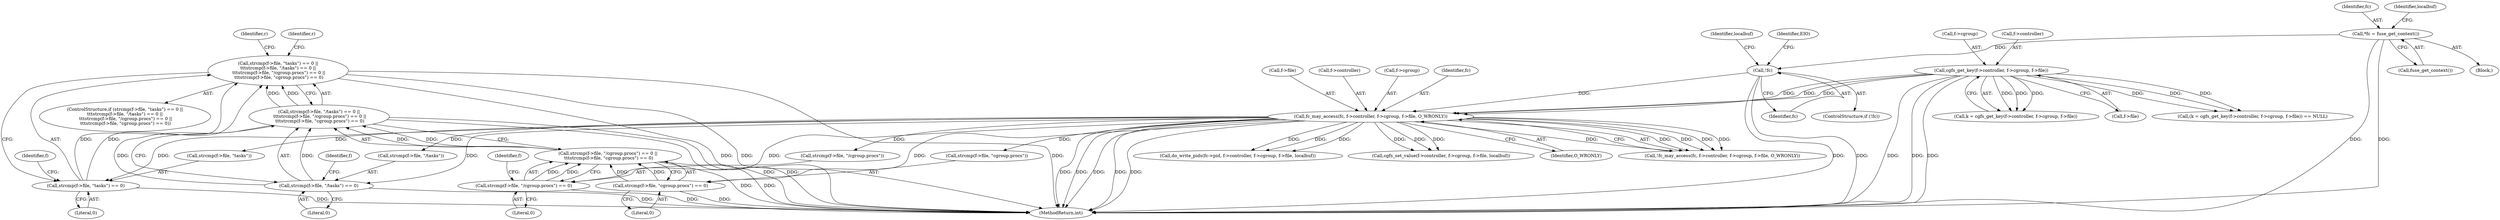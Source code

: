 digraph "0_lxcfs_8ee2a503e102b1a43ec4d83113dc275ab20a869a@API" {
"1000208" [label="(Call,strcmp(f->file, \"tasks\") == 0 ||\n\t\t\tstrcmp(f->file, \"/tasks\") == 0 ||\n \t\t\tstrcmp(f->file, \"/cgroup.procs\") == 0 ||\n \t\t\tstrcmp(f->file, \"cgroup.procs\") == 0)"];
"1000209" [label="(Call,strcmp(f->file, \"tasks\") == 0)"];
"1000189" [label="(Call,fc_may_access(fc, f->controller, f->cgroup, f->file, O_WRONLY))"];
"1000146" [label="(Call,!fc)"];
"1000108" [label="(Call,*fc = fuse_get_context())"];
"1000170" [label="(Call,cgfs_get_key(f->controller, f->cgroup, f->file))"];
"1000216" [label="(Call,strcmp(f->file, \"/tasks\") == 0 ||\n \t\t\tstrcmp(f->file, \"/cgroup.procs\") == 0 ||\n \t\t\tstrcmp(f->file, \"cgroup.procs\") == 0)"];
"1000217" [label="(Call,strcmp(f->file, \"/tasks\") == 0)"];
"1000224" [label="(Call,strcmp(f->file, \"/cgroup.procs\") == 0 ||\n \t\t\tstrcmp(f->file, \"cgroup.procs\") == 0)"];
"1000225" [label="(Call,strcmp(f->file, \"/cgroup.procs\") == 0)"];
"1000232" [label="(Call,strcmp(f->file, \"cgroup.procs\") == 0)"];
"1000109" [label="(Identifier,fc)"];
"1000150" [label="(Identifier,EIO)"];
"1000226" [label="(Call,strcmp(f->file, \"/cgroup.procs\"))"];
"1000208" [label="(Call,strcmp(f->file, \"tasks\") == 0 ||\n\t\t\tstrcmp(f->file, \"/tasks\") == 0 ||\n \t\t\tstrcmp(f->file, \"/cgroup.procs\") == 0 ||\n \t\t\tstrcmp(f->file, \"cgroup.procs\") == 0)"];
"1000217" [label="(Call,strcmp(f->file, \"/tasks\") == 0)"];
"1000216" [label="(Call,strcmp(f->file, \"/tasks\") == 0 ||\n \t\t\tstrcmp(f->file, \"/cgroup.procs\") == 0 ||\n \t\t\tstrcmp(f->file, \"cgroup.procs\") == 0)"];
"1000191" [label="(Call,f->controller)"];
"1000210" [label="(Call,strcmp(f->file, \"tasks\"))"];
"1000231" [label="(Literal,0)"];
"1000233" [label="(Call,strcmp(f->file, \"cgroup.procs\"))"];
"1000177" [label="(Call,f->file)"];
"1000235" [label="(Identifier,f)"];
"1000194" [label="(Call,f->cgroup)"];
"1000110" [label="(Call,fuse_get_context())"];
"1000190" [label="(Identifier,fc)"];
"1000241" [label="(Call,do_write_pids(fc->pid, f->controller, f->cgroup, f->file, localbuf))"];
"1000228" [label="(Identifier,f)"];
"1000258" [label="(Call,cgfs_set_value(f->controller, f->cgroup, f->file, localbuf))"];
"1000174" [label="(Call,f->cgroup)"];
"1000215" [label="(Literal,0)"];
"1000281" [label="(MethodReturn,int)"];
"1000171" [label="(Call,f->controller)"];
"1000257" [label="(Identifier,r)"];
"1000200" [label="(Identifier,O_WRONLY)"];
"1000225" [label="(Call,strcmp(f->file, \"/cgroup.procs\") == 0)"];
"1000197" [label="(Call,f->file)"];
"1000209" [label="(Call,strcmp(f->file, \"tasks\") == 0)"];
"1000220" [label="(Identifier,f)"];
"1000189" [label="(Call,fc_may_access(fc, f->controller, f->cgroup, f->file, O_WRONLY))"];
"1000207" [label="(ControlStructure,if (strcmp(f->file, \"tasks\") == 0 ||\n\t\t\tstrcmp(f->file, \"/tasks\") == 0 ||\n \t\t\tstrcmp(f->file, \"/cgroup.procs\") == 0 ||\n \t\t\tstrcmp(f->file, \"cgroup.procs\") == 0))"];
"1000167" [label="(Call,(k = cgfs_get_key(f->controller, f->cgroup, f->file)) == NULL)"];
"1000147" [label="(Identifier,fc)"];
"1000223" [label="(Literal,0)"];
"1000145" [label="(ControlStructure,if (!fc))"];
"1000152" [label="(Identifier,localbuf)"];
"1000238" [label="(Literal,0)"];
"1000170" [label="(Call,cgfs_get_key(f->controller, f->cgroup, f->file))"];
"1000113" [label="(Identifier,localbuf)"];
"1000108" [label="(Call,*fc = fuse_get_context())"];
"1000232" [label="(Call,strcmp(f->file, \"cgroup.procs\") == 0)"];
"1000106" [label="(Block,)"];
"1000240" [label="(Identifier,r)"];
"1000168" [label="(Call,k = cgfs_get_key(f->controller, f->cgroup, f->file))"];
"1000188" [label="(Call,!fc_may_access(fc, f->controller, f->cgroup, f->file, O_WRONLY))"];
"1000146" [label="(Call,!fc)"];
"1000224" [label="(Call,strcmp(f->file, \"/cgroup.procs\") == 0 ||\n \t\t\tstrcmp(f->file, \"cgroup.procs\") == 0)"];
"1000218" [label="(Call,strcmp(f->file, \"/tasks\"))"];
"1000208" -> "1000207"  [label="AST: "];
"1000208" -> "1000209"  [label="CFG: "];
"1000208" -> "1000216"  [label="CFG: "];
"1000209" -> "1000208"  [label="AST: "];
"1000216" -> "1000208"  [label="AST: "];
"1000240" -> "1000208"  [label="CFG: "];
"1000257" -> "1000208"  [label="CFG: "];
"1000208" -> "1000281"  [label="DDG: "];
"1000208" -> "1000281"  [label="DDG: "];
"1000208" -> "1000281"  [label="DDG: "];
"1000209" -> "1000208"  [label="DDG: "];
"1000209" -> "1000208"  [label="DDG: "];
"1000216" -> "1000208"  [label="DDG: "];
"1000216" -> "1000208"  [label="DDG: "];
"1000209" -> "1000215"  [label="CFG: "];
"1000210" -> "1000209"  [label="AST: "];
"1000215" -> "1000209"  [label="AST: "];
"1000220" -> "1000209"  [label="CFG: "];
"1000209" -> "1000281"  [label="DDG: "];
"1000189" -> "1000209"  [label="DDG: "];
"1000189" -> "1000188"  [label="AST: "];
"1000189" -> "1000200"  [label="CFG: "];
"1000190" -> "1000189"  [label="AST: "];
"1000191" -> "1000189"  [label="AST: "];
"1000194" -> "1000189"  [label="AST: "];
"1000197" -> "1000189"  [label="AST: "];
"1000200" -> "1000189"  [label="AST: "];
"1000188" -> "1000189"  [label="CFG: "];
"1000189" -> "1000281"  [label="DDG: "];
"1000189" -> "1000281"  [label="DDG: "];
"1000189" -> "1000281"  [label="DDG: "];
"1000189" -> "1000281"  [label="DDG: "];
"1000189" -> "1000281"  [label="DDG: "];
"1000189" -> "1000188"  [label="DDG: "];
"1000189" -> "1000188"  [label="DDG: "];
"1000189" -> "1000188"  [label="DDG: "];
"1000189" -> "1000188"  [label="DDG: "];
"1000189" -> "1000188"  [label="DDG: "];
"1000146" -> "1000189"  [label="DDG: "];
"1000170" -> "1000189"  [label="DDG: "];
"1000170" -> "1000189"  [label="DDG: "];
"1000170" -> "1000189"  [label="DDG: "];
"1000189" -> "1000210"  [label="DDG: "];
"1000189" -> "1000217"  [label="DDG: "];
"1000189" -> "1000218"  [label="DDG: "];
"1000189" -> "1000225"  [label="DDG: "];
"1000189" -> "1000226"  [label="DDG: "];
"1000189" -> "1000232"  [label="DDG: "];
"1000189" -> "1000233"  [label="DDG: "];
"1000189" -> "1000241"  [label="DDG: "];
"1000189" -> "1000241"  [label="DDG: "];
"1000189" -> "1000241"  [label="DDG: "];
"1000189" -> "1000258"  [label="DDG: "];
"1000189" -> "1000258"  [label="DDG: "];
"1000189" -> "1000258"  [label="DDG: "];
"1000146" -> "1000145"  [label="AST: "];
"1000146" -> "1000147"  [label="CFG: "];
"1000147" -> "1000146"  [label="AST: "];
"1000150" -> "1000146"  [label="CFG: "];
"1000152" -> "1000146"  [label="CFG: "];
"1000146" -> "1000281"  [label="DDG: "];
"1000146" -> "1000281"  [label="DDG: "];
"1000108" -> "1000146"  [label="DDG: "];
"1000108" -> "1000106"  [label="AST: "];
"1000108" -> "1000110"  [label="CFG: "];
"1000109" -> "1000108"  [label="AST: "];
"1000110" -> "1000108"  [label="AST: "];
"1000113" -> "1000108"  [label="CFG: "];
"1000108" -> "1000281"  [label="DDG: "];
"1000108" -> "1000281"  [label="DDG: "];
"1000170" -> "1000168"  [label="AST: "];
"1000170" -> "1000177"  [label="CFG: "];
"1000171" -> "1000170"  [label="AST: "];
"1000174" -> "1000170"  [label="AST: "];
"1000177" -> "1000170"  [label="AST: "];
"1000168" -> "1000170"  [label="CFG: "];
"1000170" -> "1000281"  [label="DDG: "];
"1000170" -> "1000281"  [label="DDG: "];
"1000170" -> "1000281"  [label="DDG: "];
"1000170" -> "1000167"  [label="DDG: "];
"1000170" -> "1000167"  [label="DDG: "];
"1000170" -> "1000167"  [label="DDG: "];
"1000170" -> "1000168"  [label="DDG: "];
"1000170" -> "1000168"  [label="DDG: "];
"1000170" -> "1000168"  [label="DDG: "];
"1000216" -> "1000217"  [label="CFG: "];
"1000216" -> "1000224"  [label="CFG: "];
"1000217" -> "1000216"  [label="AST: "];
"1000224" -> "1000216"  [label="AST: "];
"1000216" -> "1000281"  [label="DDG: "];
"1000216" -> "1000281"  [label="DDG: "];
"1000217" -> "1000216"  [label="DDG: "];
"1000217" -> "1000216"  [label="DDG: "];
"1000224" -> "1000216"  [label="DDG: "];
"1000224" -> "1000216"  [label="DDG: "];
"1000217" -> "1000223"  [label="CFG: "];
"1000218" -> "1000217"  [label="AST: "];
"1000223" -> "1000217"  [label="AST: "];
"1000228" -> "1000217"  [label="CFG: "];
"1000217" -> "1000281"  [label="DDG: "];
"1000224" -> "1000225"  [label="CFG: "];
"1000224" -> "1000232"  [label="CFG: "];
"1000225" -> "1000224"  [label="AST: "];
"1000232" -> "1000224"  [label="AST: "];
"1000224" -> "1000281"  [label="DDG: "];
"1000224" -> "1000281"  [label="DDG: "];
"1000225" -> "1000224"  [label="DDG: "];
"1000225" -> "1000224"  [label="DDG: "];
"1000232" -> "1000224"  [label="DDG: "];
"1000232" -> "1000224"  [label="DDG: "];
"1000225" -> "1000231"  [label="CFG: "];
"1000226" -> "1000225"  [label="AST: "];
"1000231" -> "1000225"  [label="AST: "];
"1000235" -> "1000225"  [label="CFG: "];
"1000225" -> "1000281"  [label="DDG: "];
"1000232" -> "1000238"  [label="CFG: "];
"1000233" -> "1000232"  [label="AST: "];
"1000238" -> "1000232"  [label="AST: "];
"1000232" -> "1000281"  [label="DDG: "];
}
